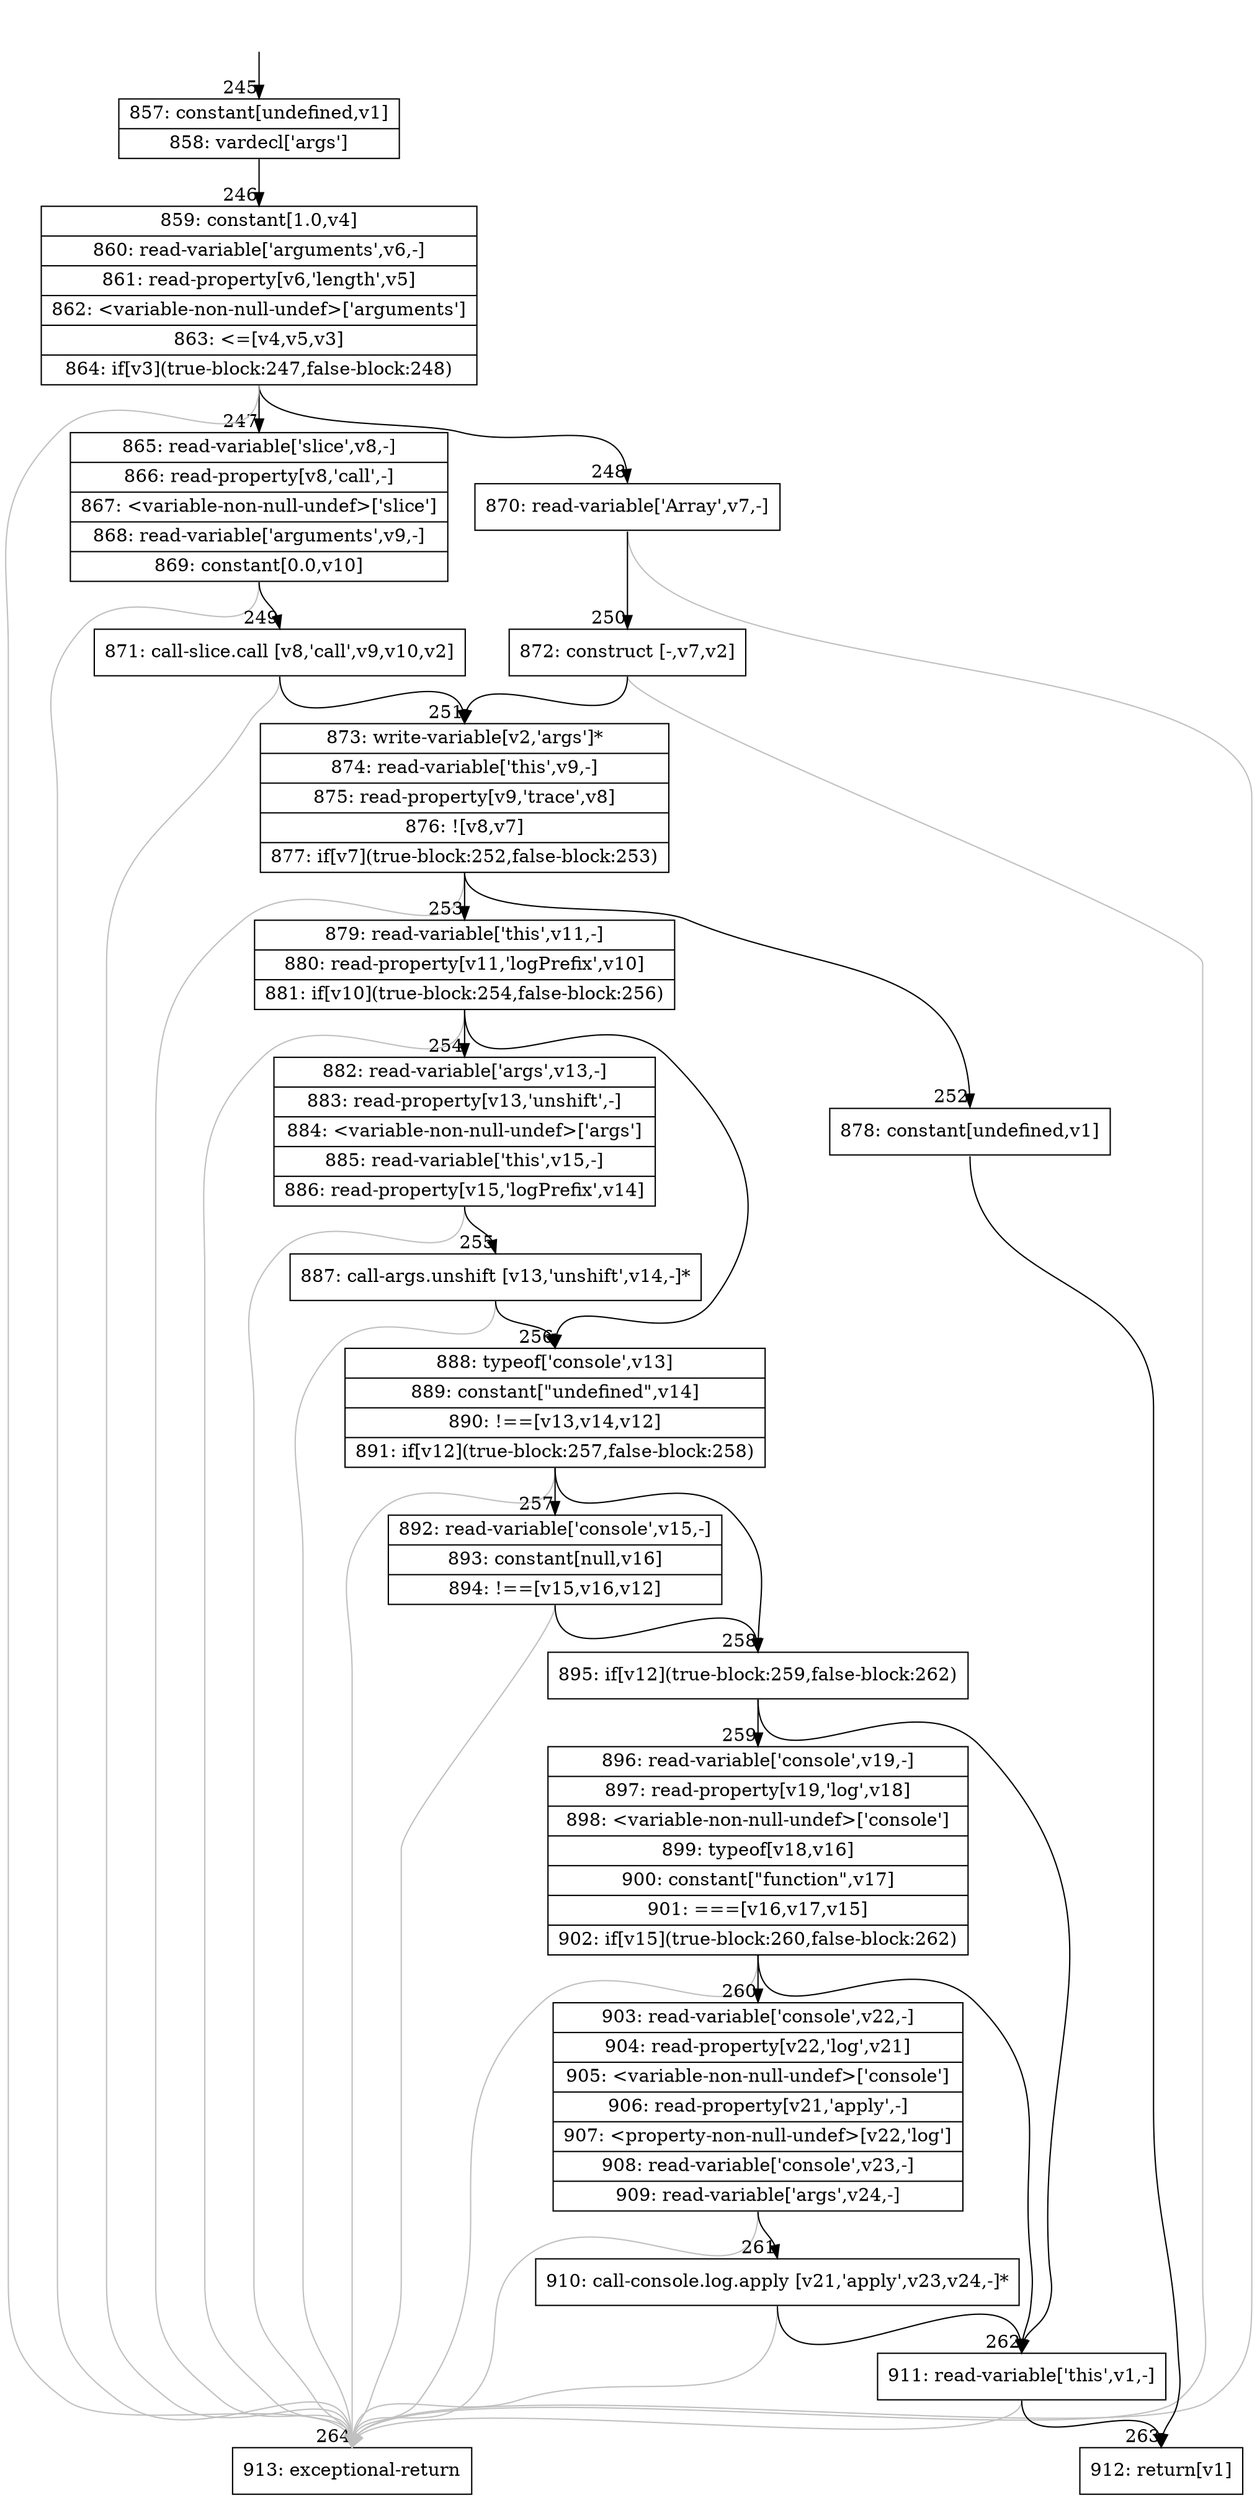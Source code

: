 digraph {
rankdir="TD"
BB_entry17[shape=none,label=""];
BB_entry17 -> BB245 [tailport=s, headport=n, headlabel="    245"]
BB245 [shape=record label="{857: constant[undefined,v1]|858: vardecl['args']}" ] 
BB245 -> BB246 [tailport=s, headport=n, headlabel="      246"]
BB246 [shape=record label="{859: constant[1.0,v4]|860: read-variable['arguments',v6,-]|861: read-property[v6,'length',v5]|862: \<variable-non-null-undef\>['arguments']|863: \<=[v4,v5,v3]|864: if[v3](true-block:247,false-block:248)}" ] 
BB246 -> BB247 [tailport=s, headport=n, headlabel="      247"]
BB246 -> BB248 [tailport=s, headport=n, headlabel="      248"]
BB246 -> BB264 [tailport=s, headport=n, color=gray, headlabel="      264"]
BB247 [shape=record label="{865: read-variable['slice',v8,-]|866: read-property[v8,'call',-]|867: \<variable-non-null-undef\>['slice']|868: read-variable['arguments',v9,-]|869: constant[0.0,v10]}" ] 
BB247 -> BB249 [tailport=s, headport=n, headlabel="      249"]
BB247 -> BB264 [tailport=s, headport=n, color=gray]
BB248 [shape=record label="{870: read-variable['Array',v7,-]}" ] 
BB248 -> BB250 [tailport=s, headport=n, headlabel="      250"]
BB248 -> BB264 [tailport=s, headport=n, color=gray]
BB249 [shape=record label="{871: call-slice.call [v8,'call',v9,v10,v2]}" ] 
BB249 -> BB251 [tailport=s, headport=n, headlabel="      251"]
BB249 -> BB264 [tailport=s, headport=n, color=gray]
BB250 [shape=record label="{872: construct [-,v7,v2]}" ] 
BB250 -> BB251 [tailport=s, headport=n]
BB250 -> BB264 [tailport=s, headport=n, color=gray]
BB251 [shape=record label="{873: write-variable[v2,'args']*|874: read-variable['this',v9,-]|875: read-property[v9,'trace',v8]|876: ![v8,v7]|877: if[v7](true-block:252,false-block:253)}" ] 
BB251 -> BB252 [tailport=s, headport=n, headlabel="      252"]
BB251 -> BB253 [tailport=s, headport=n, headlabel="      253"]
BB251 -> BB264 [tailport=s, headport=n, color=gray]
BB252 [shape=record label="{878: constant[undefined,v1]}" ] 
BB252 -> BB263 [tailport=s, headport=n, headlabel="      263"]
BB253 [shape=record label="{879: read-variable['this',v11,-]|880: read-property[v11,'logPrefix',v10]|881: if[v10](true-block:254,false-block:256)}" ] 
BB253 -> BB254 [tailport=s, headport=n, headlabel="      254"]
BB253 -> BB256 [tailport=s, headport=n, headlabel="      256"]
BB253 -> BB264 [tailport=s, headport=n, color=gray]
BB254 [shape=record label="{882: read-variable['args',v13,-]|883: read-property[v13,'unshift',-]|884: \<variable-non-null-undef\>['args']|885: read-variable['this',v15,-]|886: read-property[v15,'logPrefix',v14]}" ] 
BB254 -> BB255 [tailport=s, headport=n, headlabel="      255"]
BB254 -> BB264 [tailport=s, headport=n, color=gray]
BB255 [shape=record label="{887: call-args.unshift [v13,'unshift',v14,-]*}" ] 
BB255 -> BB256 [tailport=s, headport=n]
BB255 -> BB264 [tailport=s, headport=n, color=gray]
BB256 [shape=record label="{888: typeof['console',v13]|889: constant[\"undefined\",v14]|890: !==[v13,v14,v12]|891: if[v12](true-block:257,false-block:258)}" ] 
BB256 -> BB258 [tailport=s, headport=n, headlabel="      258"]
BB256 -> BB257 [tailport=s, headport=n, headlabel="      257"]
BB256 -> BB264 [tailport=s, headport=n, color=gray]
BB257 [shape=record label="{892: read-variable['console',v15,-]|893: constant[null,v16]|894: !==[v15,v16,v12]}" ] 
BB257 -> BB258 [tailport=s, headport=n]
BB257 -> BB264 [tailport=s, headport=n, color=gray]
BB258 [shape=record label="{895: if[v12](true-block:259,false-block:262)}" ] 
BB258 -> BB259 [tailport=s, headport=n, headlabel="      259"]
BB258 -> BB262 [tailport=s, headport=n, headlabel="      262"]
BB259 [shape=record label="{896: read-variable['console',v19,-]|897: read-property[v19,'log',v18]|898: \<variable-non-null-undef\>['console']|899: typeof[v18,v16]|900: constant[\"function\",v17]|901: ===[v16,v17,v15]|902: if[v15](true-block:260,false-block:262)}" ] 
BB259 -> BB260 [tailport=s, headport=n, headlabel="      260"]
BB259 -> BB262 [tailport=s, headport=n]
BB259 -> BB264 [tailport=s, headport=n, color=gray]
BB260 [shape=record label="{903: read-variable['console',v22,-]|904: read-property[v22,'log',v21]|905: \<variable-non-null-undef\>['console']|906: read-property[v21,'apply',-]|907: \<property-non-null-undef\>[v22,'log']|908: read-variable['console',v23,-]|909: read-variable['args',v24,-]}" ] 
BB260 -> BB261 [tailport=s, headport=n, headlabel="      261"]
BB260 -> BB264 [tailport=s, headport=n, color=gray]
BB261 [shape=record label="{910: call-console.log.apply [v21,'apply',v23,v24,-]*}" ] 
BB261 -> BB262 [tailport=s, headport=n]
BB261 -> BB264 [tailport=s, headport=n, color=gray]
BB262 [shape=record label="{911: read-variable['this',v1,-]}" ] 
BB262 -> BB263 [tailport=s, headport=n]
BB262 -> BB264 [tailport=s, headport=n, color=gray]
BB263 [shape=record label="{912: return[v1]}" ] 
BB264 [shape=record label="{913: exceptional-return}" ] 
//#$~ 209
}
